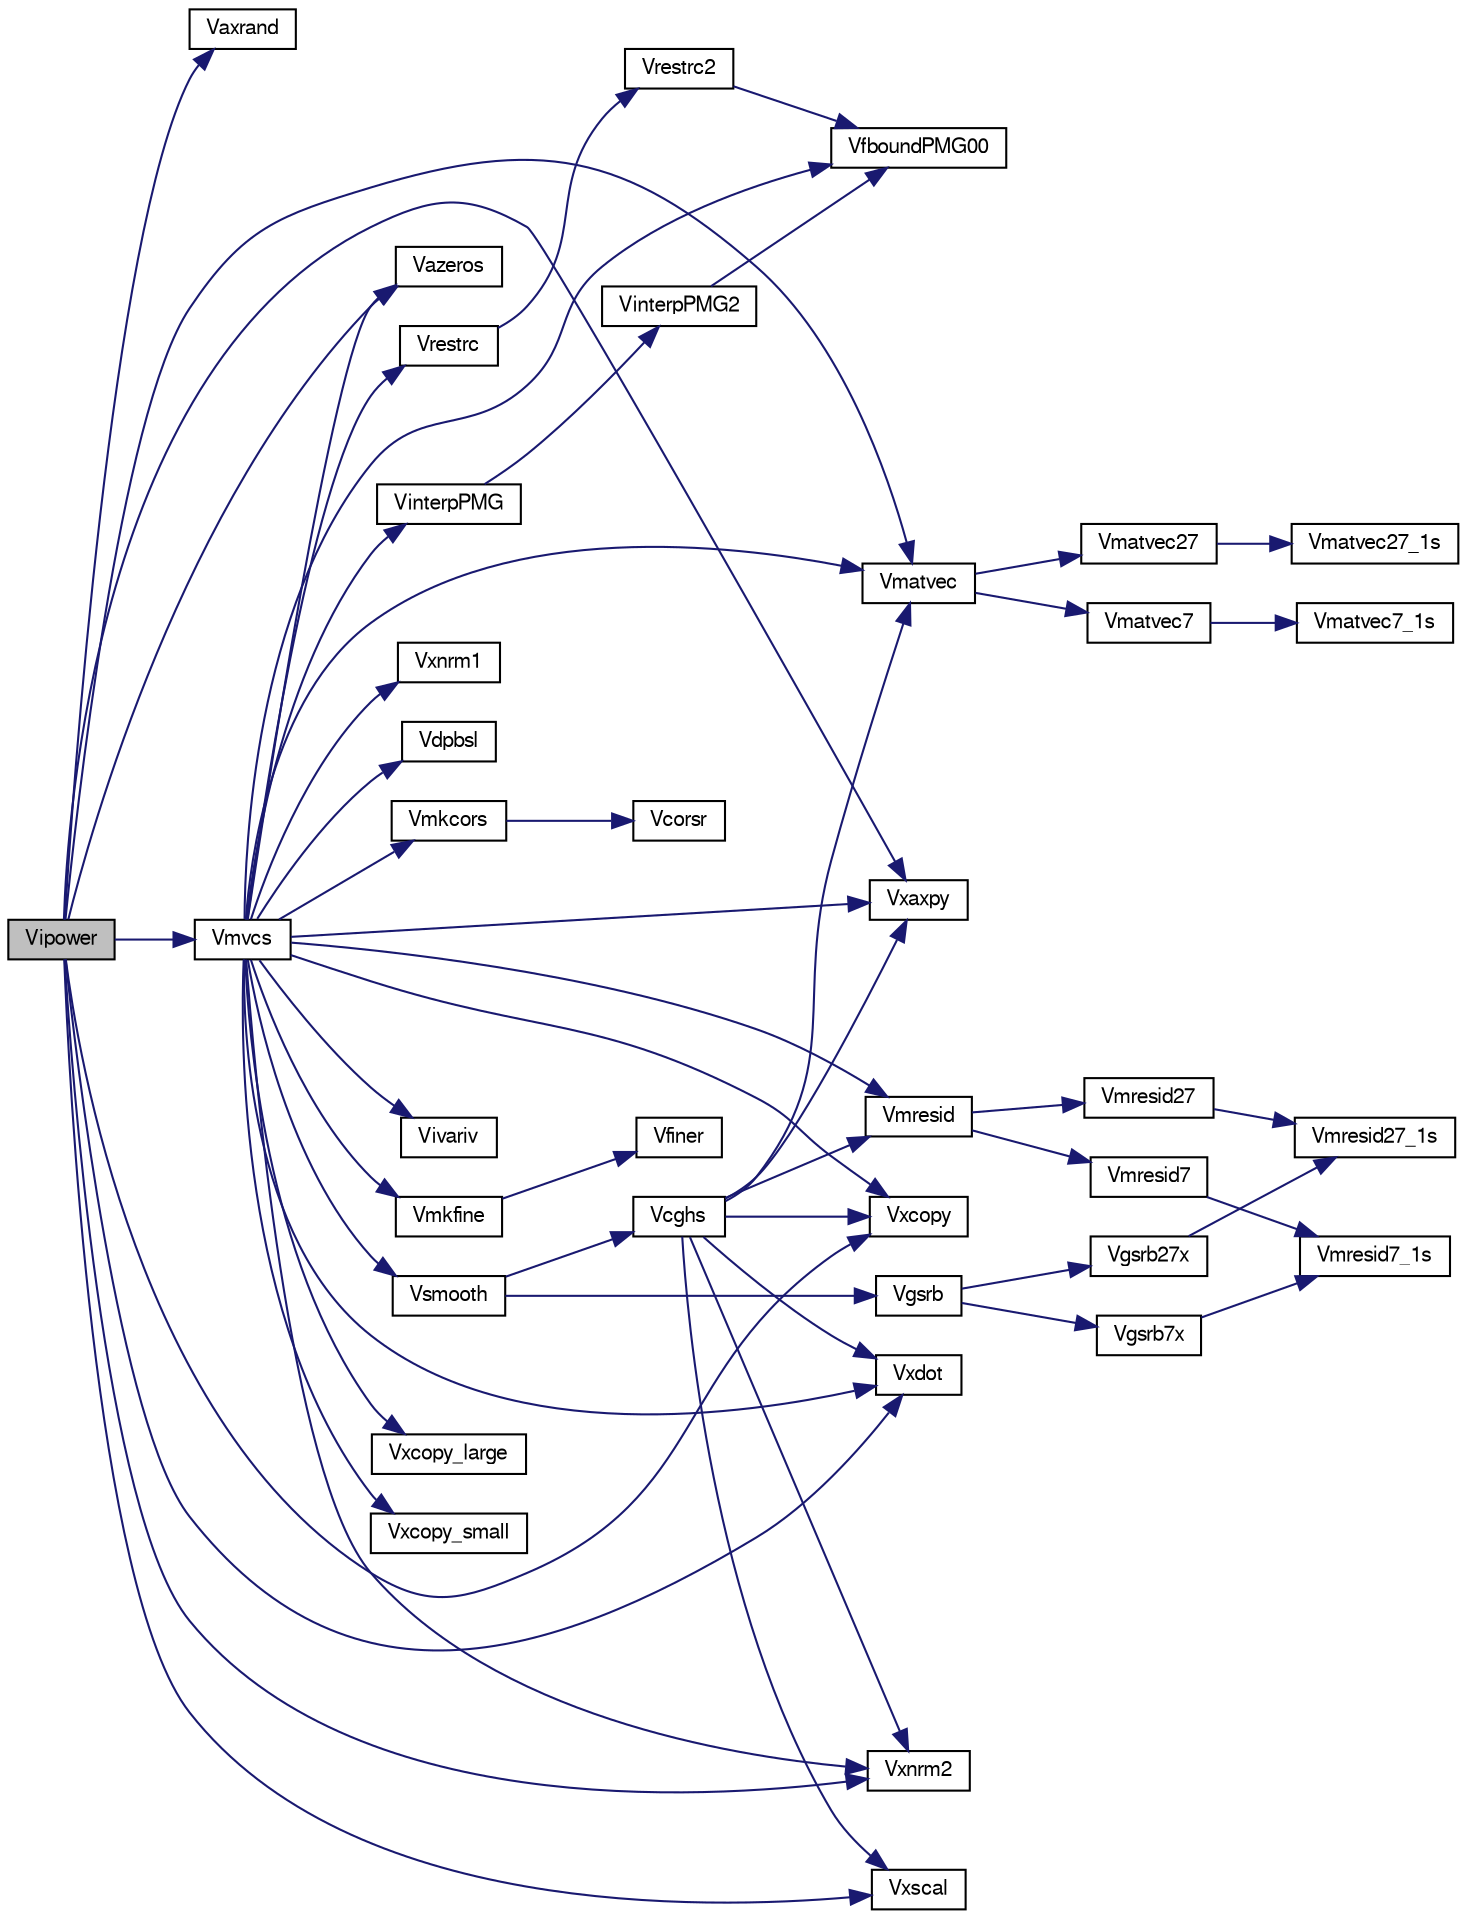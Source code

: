 digraph G
{
  edge [fontname="FreeSans",fontsize="10",labelfontname="FreeSans",labelfontsize="10"];
  node [fontname="FreeSans",fontsize="10",shape=record];
  rankdir=LR;
  Node1 [label="Vipower",height=0.2,width=0.4,color="black", fillcolor="grey75", style="filled" fontcolor="black"];
  Node1 -> Node2 [color="midnightblue",fontsize="10",style="solid",fontname="FreeSans"];
  Node2 [label="Vaxrand",height=0.2,width=0.4,color="black", fillcolor="white", style="filled",URL="$mikpckd_8c.html#ab55dc8ffa3b957de1a774db74d770ea0",tooltip="Fill grid function with random values, including boundary values."];
  Node1 -> Node3 [color="midnightblue",fontsize="10",style="solid",fontname="FreeSans"];
  Node3 [label="Vazeros",height=0.2,width=0.4,color="black", fillcolor="white", style="filled",URL="$mikpckd_8c.html#aef847ec9dd6d9773b19250a24f58cd83",tooltip="Zero out operation for a grid function, including boundary values."];
  Node1 -> Node4 [color="midnightblue",fontsize="10",style="solid",fontname="FreeSans"];
  Node4 [label="Vmatvec",height=0.2,width=0.4,color="black", fillcolor="white", style="filled",URL="$group___p_m_g_c.html#ga3550f412c9793915998671c2c0b8df4f",tooltip="Matrix-vector multiplication routines."];
  Node4 -> Node5 [color="midnightblue",fontsize="10",style="solid",fontname="FreeSans"];
  Node5 [label="Vmatvec27",height=0.2,width=0.4,color="black", fillcolor="white", style="filled",URL="$matvecd_8c.html#aa1dd27fe99292c3b0e64560795980579"];
  Node5 -> Node6 [color="midnightblue",fontsize="10",style="solid",fontname="FreeSans"];
  Node6 [label="Vmatvec27_1s",height=0.2,width=0.4,color="black", fillcolor="white", style="filled",URL="$matvecd_8c.html#aaaa17b9361384eeed8488039a492c9e2"];
  Node4 -> Node7 [color="midnightblue",fontsize="10",style="solid",fontname="FreeSans"];
  Node7 [label="Vmatvec7",height=0.2,width=0.4,color="black", fillcolor="white", style="filled",URL="$matvecd_8c.html#a03c4d05974cf672d82e2bc37b3b55444"];
  Node7 -> Node8 [color="midnightblue",fontsize="10",style="solid",fontname="FreeSans"];
  Node8 [label="Vmatvec7_1s",height=0.2,width=0.4,color="black", fillcolor="white", style="filled",URL="$matvecd_8c.html#a7cdea00c982b9b4ef1e9de29f92045fb"];
  Node1 -> Node9 [color="midnightblue",fontsize="10",style="solid",fontname="FreeSans"];
  Node9 [label="Vmvcs",height=0.2,width=0.4,color="black", fillcolor="white", style="filled",URL="$group___p_m_g_c.html#gab7f955448bd40d97f3b1b3ac91b9f21c",tooltip="MG helper functions."];
  Node9 -> Node3 [color="midnightblue",fontsize="10",style="solid",fontname="FreeSans"];
  Node9 -> Node10 [color="midnightblue",fontsize="10",style="solid",fontname="FreeSans"];
  Node10 [label="Vdpbsl",height=0.2,width=0.4,color="black", fillcolor="white", style="filled",URL="$group___p_m_g_c.html#gaa6b1f5bd8bb97680316ad7b55559b016",tooltip="LINPACK interface."];
  Node9 -> Node11 [color="midnightblue",fontsize="10",style="solid",fontname="FreeSans"];
  Node11 [label="VfboundPMG00",height=0.2,width=0.4,color="black", fillcolor="white", style="filled",URL="$mikpckd_8c.html#a2f39f931c001e4b36034361835d60c25",tooltip="Initialize a grid function to have a zero boundary value."];
  Node9 -> Node12 [color="midnightblue",fontsize="10",style="solid",fontname="FreeSans"];
  Node12 [label="VinterpPMG",height=0.2,width=0.4,color="black", fillcolor="white", style="filled",URL="$matvecd_8c.html#a7edce77ceb5c49dad99004d420a6587a",tooltip="Apply the prolongation operator."];
  Node12 -> Node13 [color="midnightblue",fontsize="10",style="solid",fontname="FreeSans"];
  Node13 [label="VinterpPMG2",height=0.2,width=0.4,color="black", fillcolor="white", style="filled",URL="$matvecd_8c.html#ac1008d0f60fc3e795cd147f8ac84bf64"];
  Node13 -> Node11 [color="midnightblue",fontsize="10",style="solid",fontname="FreeSans"];
  Node9 -> Node14 [color="midnightblue",fontsize="10",style="solid",fontname="FreeSans"];
  Node14 [label="Vivariv",height=0.2,width=0.4,color="black", fillcolor="white", style="filled",URL="$mgsubd_8c.html#af88e51c74af0b16d1f7ff6631ef7988d",tooltip="Coarsen a single dimension of a grid Compute the number of grid points in the coarser grid..."];
  Node9 -> Node4 [color="midnightblue",fontsize="10",style="solid",fontname="FreeSans"];
  Node9 -> Node15 [color="midnightblue",fontsize="10",style="solid",fontname="FreeSans"];
  Node15 [label="Vmkcors",height=0.2,width=0.4,color="black", fillcolor="white", style="filled",URL="$mgsubd_8c.html#a991b3b9403010f02c64fcb2fedf7dd0a",tooltip="Coarsen a grid Compute the number of grid points in the coarser grid, given the number of grid points..."];
  Node15 -> Node16 [color="midnightblue",fontsize="10",style="solid",fontname="FreeSans"];
  Node16 [label="Vcorsr",height=0.2,width=0.4,color="black", fillcolor="white", style="filled",URL="$mgsubd_8c.html#ad3ea2f62646e015feb883b784f747b44",tooltip="Coarsen a grid Compute the number of grid points in the coarser grid, given the number of grid points..."];
  Node9 -> Node17 [color="midnightblue",fontsize="10",style="solid",fontname="FreeSans"];
  Node17 [label="Vmkfine",height=0.2,width=0.4,color="black", fillcolor="white", style="filled",URL="$mgsubd_8c.html#a82485b6501df85321d3243d2a1f7a41a",tooltip="Refine a grid Compute the number of grid points in the finer grid, given the number of grid points in..."];
  Node17 -> Node18 [color="midnightblue",fontsize="10",style="solid",fontname="FreeSans"];
  Node18 [label="Vfiner",height=0.2,width=0.4,color="black", fillcolor="white", style="filled",URL="$mgsubd_8c.html#a0c121a2102232ba2c0c7d401cb28d54c",tooltip="Refine a grid Compute the number of grid points in the finer grid, given the number of grid points in..."];
  Node9 -> Node19 [color="midnightblue",fontsize="10",style="solid",fontname="FreeSans"];
  Node19 [label="Vmresid",height=0.2,width=0.4,color="black", fillcolor="white", style="filled",URL="$matvecd_8c.html#ad491ad828baac47290365e421e8800de",tooltip="Break the matrix data-structure into diagonals and then call the residual routine."];
  Node19 -> Node20 [color="midnightblue",fontsize="10",style="solid",fontname="FreeSans"];
  Node20 [label="Vmresid27",height=0.2,width=0.4,color="black", fillcolor="white", style="filled",URL="$matvecd_8c.html#ae76a9b18bbab5b30b90a7984add9d022"];
  Node20 -> Node21 [color="midnightblue",fontsize="10",style="solid",fontname="FreeSans"];
  Node21 [label="Vmresid27_1s",height=0.2,width=0.4,color="black", fillcolor="white", style="filled",URL="$matvecd_8c.html#ab7124f1317c5bdbc31867ff441fff07f"];
  Node19 -> Node22 [color="midnightblue",fontsize="10",style="solid",fontname="FreeSans"];
  Node22 [label="Vmresid7",height=0.2,width=0.4,color="black", fillcolor="white", style="filled",URL="$matvecd_8c.html#af1da6fa14959eaff637c50d4c218fbbf"];
  Node22 -> Node23 [color="midnightblue",fontsize="10",style="solid",fontname="FreeSans"];
  Node23 [label="Vmresid7_1s",height=0.2,width=0.4,color="black", fillcolor="white", style="filled",URL="$matvecd_8c.html#a0fc4b10a953696b018ae4ef854536c8f"];
  Node9 -> Node24 [color="midnightblue",fontsize="10",style="solid",fontname="FreeSans"];
  Node24 [label="Vrestrc",height=0.2,width=0.4,color="black", fillcolor="white", style="filled",URL="$matvecd_8c.html#a5272299e7e280af7f61a1e6e25e1c3df",tooltip="Apply the restriction operator."];
  Node24 -> Node25 [color="midnightblue",fontsize="10",style="solid",fontname="FreeSans"];
  Node25 [label="Vrestrc2",height=0.2,width=0.4,color="black", fillcolor="white", style="filled",URL="$matvecd_8c.html#ade0953634c3377d24922b80b9351c8b5"];
  Node25 -> Node11 [color="midnightblue",fontsize="10",style="solid",fontname="FreeSans"];
  Node9 -> Node26 [color="midnightblue",fontsize="10",style="solid",fontname="FreeSans"];
  Node26 [label="Vsmooth",height=0.2,width=0.4,color="black", fillcolor="white", style="filled",URL="$group___p_m_g_c.html#ga7f469e5b5661e8c176889cde7bed8175",tooltip="Multigrid smoothing functions."];
  Node26 -> Node27 [color="midnightblue",fontsize="10",style="solid",fontname="FreeSans"];
  Node27 [label="Vcghs",height=0.2,width=0.4,color="black", fillcolor="white", style="filled",URL="$group___p_m_g_c.html#ga7c7f5d86bfd491a12a1fbe4e44a15246",tooltip="A collection of useful low-level routines (timing, etc)."];
  Node27 -> Node4 [color="midnightblue",fontsize="10",style="solid",fontname="FreeSans"];
  Node27 -> Node19 [color="midnightblue",fontsize="10",style="solid",fontname="FreeSans"];
  Node27 -> Node28 [color="midnightblue",fontsize="10",style="solid",fontname="FreeSans"];
  Node28 [label="Vxaxpy",height=0.2,width=0.4,color="black", fillcolor="white", style="filled",URL="$mikpckd_8c.html#a357bc5ff97764263ab65b864a9fb2bd4",tooltip="saxpy operation for a grid function with boundary values."];
  Node27 -> Node29 [color="midnightblue",fontsize="10",style="solid",fontname="FreeSans"];
  Node29 [label="Vxcopy",height=0.2,width=0.4,color="black", fillcolor="white", style="filled",URL="$group___p_m_g_c.html#ga964d91008dba76f460e36b9a207fb2af",tooltip="A collection of useful low-level routines (timing, etc)."];
  Node27 -> Node30 [color="midnightblue",fontsize="10",style="solid",fontname="FreeSans"];
  Node30 [label="Vxdot",height=0.2,width=0.4,color="black", fillcolor="white", style="filled",URL="$mikpckd_8c.html#a835e0deca8e3cbfbc735369e7885f255",tooltip="Inner product operation for a grid function with boundary values."];
  Node27 -> Node31 [color="midnightblue",fontsize="10",style="solid",fontname="FreeSans"];
  Node31 [label="Vxnrm2",height=0.2,width=0.4,color="black", fillcolor="white", style="filled",URL="$mikpckd_8c.html#a5e9af2a16f77c9082534cd41f3134c51",tooltip="Norm operation for a grid function with boundary values."];
  Node27 -> Node32 [color="midnightblue",fontsize="10",style="solid",fontname="FreeSans"];
  Node32 [label="Vxscal",height=0.2,width=0.4,color="black", fillcolor="white", style="filled",URL="$mikpckd_8c.html#ad50204651fc18777116ab7ceb1f9da8a",tooltip="Scale operation for a grid function with boundary values."];
  Node26 -> Node33 [color="midnightblue",fontsize="10",style="solid",fontname="FreeSans"];
  Node33 [label="Vgsrb",height=0.2,width=0.4,color="black", fillcolor="white", style="filled",URL="$group___p_m_g_c.html#ga3e7151571d9f8a79e8eaf38dbec02197",tooltip="Guass-Seidel solver."];
  Node33 -> Node34 [color="midnightblue",fontsize="10",style="solid",fontname="FreeSans"];
  Node34 [label="Vgsrb27x",height=0.2,width=0.4,color="black", fillcolor="white", style="filled",URL="$gsd_8c.html#a76d6f7bab0bf8a1c663ecee891328d2d"];
  Node34 -> Node21 [color="midnightblue",fontsize="10",style="solid",fontname="FreeSans"];
  Node33 -> Node35 [color="midnightblue",fontsize="10",style="solid",fontname="FreeSans"];
  Node35 [label="Vgsrb7x",height=0.2,width=0.4,color="black", fillcolor="white", style="filled",URL="$gsd_8c.html#a9b367163851daf628ce4805207b3c85d"];
  Node35 -> Node23 [color="midnightblue",fontsize="10",style="solid",fontname="FreeSans"];
  Node9 -> Node28 [color="midnightblue",fontsize="10",style="solid",fontname="FreeSans"];
  Node9 -> Node29 [color="midnightblue",fontsize="10",style="solid",fontname="FreeSans"];
  Node9 -> Node36 [color="midnightblue",fontsize="10",style="solid",fontname="FreeSans"];
  Node36 [label="Vxcopy_large",height=0.2,width=0.4,color="black", fillcolor="white", style="filled",URL="$mikpckd_8c.html#a7981a11ac4450f98db02b89b1c2c3345",tooltip="Copy operation for a grid function with boundary values. Quite simply copies one 3d matrix to another..."];
  Node9 -> Node37 [color="midnightblue",fontsize="10",style="solid",fontname="FreeSans"];
  Node37 [label="Vxcopy_small",height=0.2,width=0.4,color="black", fillcolor="white", style="filled",URL="$mikpckd_8c.html#ae6a502733e484cfe61f9ce6ca022621f",tooltip="Copy operation for a grid function with boundary values. Quite simply copies one 3d matrix to another..."];
  Node9 -> Node30 [color="midnightblue",fontsize="10",style="solid",fontname="FreeSans"];
  Node9 -> Node38 [color="midnightblue",fontsize="10",style="solid",fontname="FreeSans"];
  Node38 [label="Vxnrm1",height=0.2,width=0.4,color="black", fillcolor="white", style="filled",URL="$mikpckd_8c.html#a86506dd6796f93f0e5a44404b3614435",tooltip="Norm operation for a grid function with boundary values."];
  Node9 -> Node31 [color="midnightblue",fontsize="10",style="solid",fontname="FreeSans"];
  Node1 -> Node28 [color="midnightblue",fontsize="10",style="solid",fontname="FreeSans"];
  Node1 -> Node29 [color="midnightblue",fontsize="10",style="solid",fontname="FreeSans"];
  Node1 -> Node30 [color="midnightblue",fontsize="10",style="solid",fontname="FreeSans"];
  Node1 -> Node31 [color="midnightblue",fontsize="10",style="solid",fontname="FreeSans"];
  Node1 -> Node32 [color="midnightblue",fontsize="10",style="solid",fontname="FreeSans"];
}
